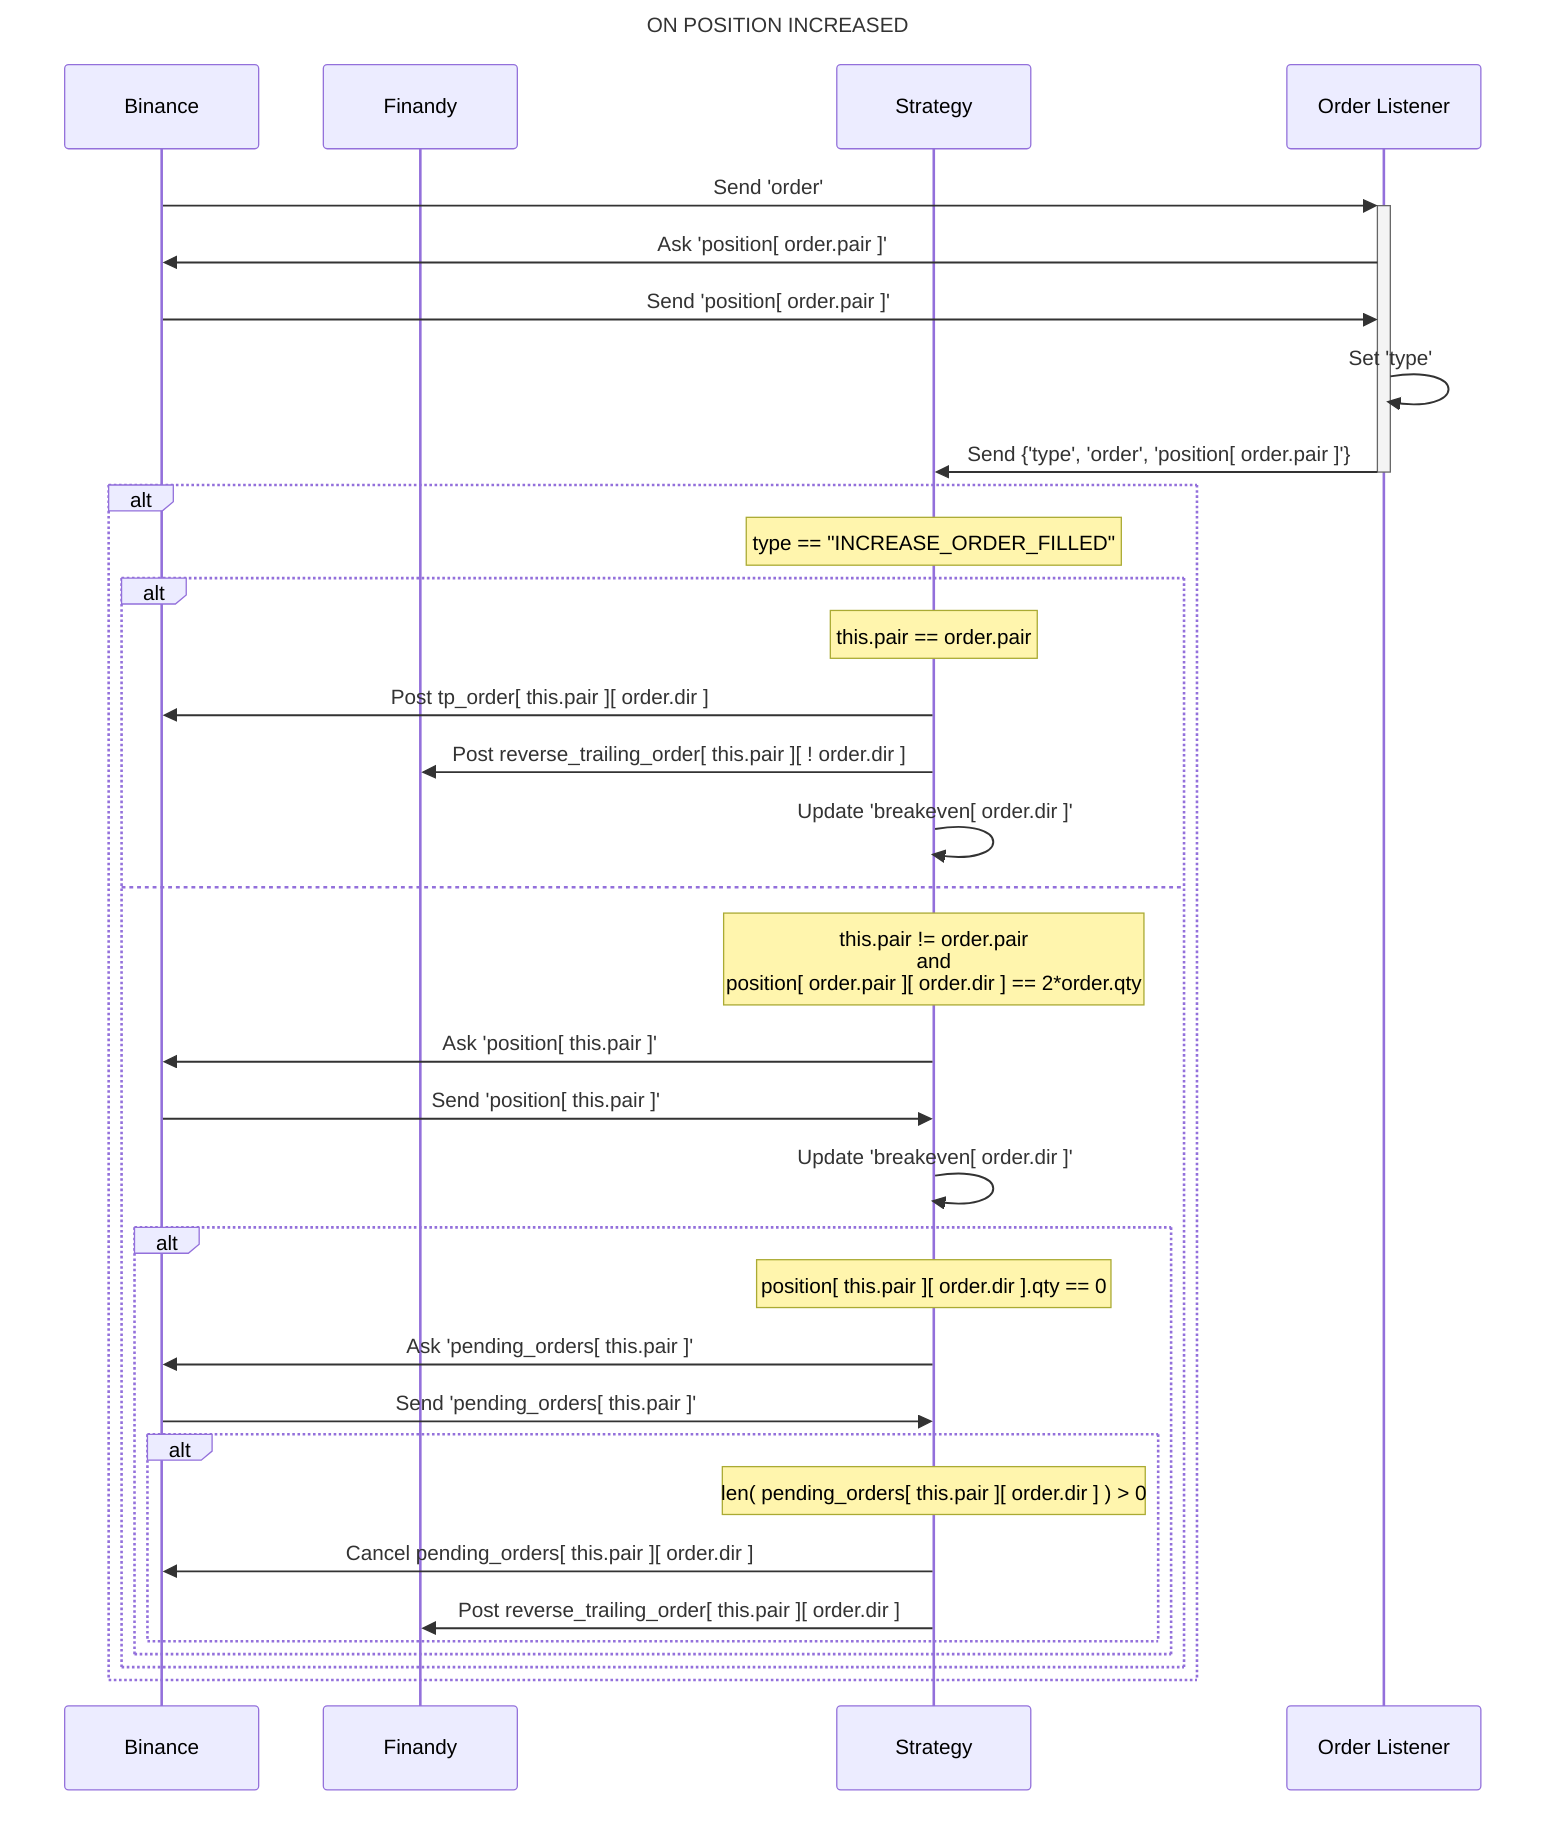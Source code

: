 sequenceDiagram

title ON POSITION INCREASED

participant BIN as Binance
participant FIN as Finandy
participant STG as Strategy
participant OLS as Order Listener

BIN ->>+ OLS: Send 'order'
OLS ->>  BIN: Ask 'position[ order.pair ]'
BIN ->>  OLS: Send 'position[ order.pair ]'
OLS ->>  OLS: Set 'type'
OLS ->>- STG: Send {'type', 'order', 'position[ order.pair ]'}
alt 
    Note over STG: type == "INCREASE_ORDER_FILLED"
    alt
        Note over STG: this.pair == order.pair
        STG ->> BIN: Post tp_order[ this.pair ][ order.dir ]
        STG ->> FIN: Post reverse_trailing_order[ this.pair ][ ! order.dir ]
        STG ->> STG: Update 'breakeven[ order.dir ]'
    else
        Note over STG: this.pair != order.pair <br> and <br> position[ order.pair ][ order.dir ] == 2*order.qty 
        STG ->> BIN: Ask 'position[ this.pair ]'
        BIN ->> STG: Send 'position[ this.pair ]'
        STG ->> STG: Update 'breakeven[ order.dir ]'
        alt
            Note over STG: position[ this.pair ][ order.dir ].qty == 0
            STG ->> BIN: Ask 'pending_orders[ this.pair ]'
            BIN ->> STG: Send 'pending_orders[ this.pair ]'
            alt
                Note over STG: len( pending_orders[ this.pair ][ order.dir ] ) > 0
                STG ->> BIN: Cancel pending_orders[ this.pair ][ order.dir ]
                STG ->> FIN: Post reverse_trailing_order[ this.pair ][ order.dir ]
            end
        end
    end 
end